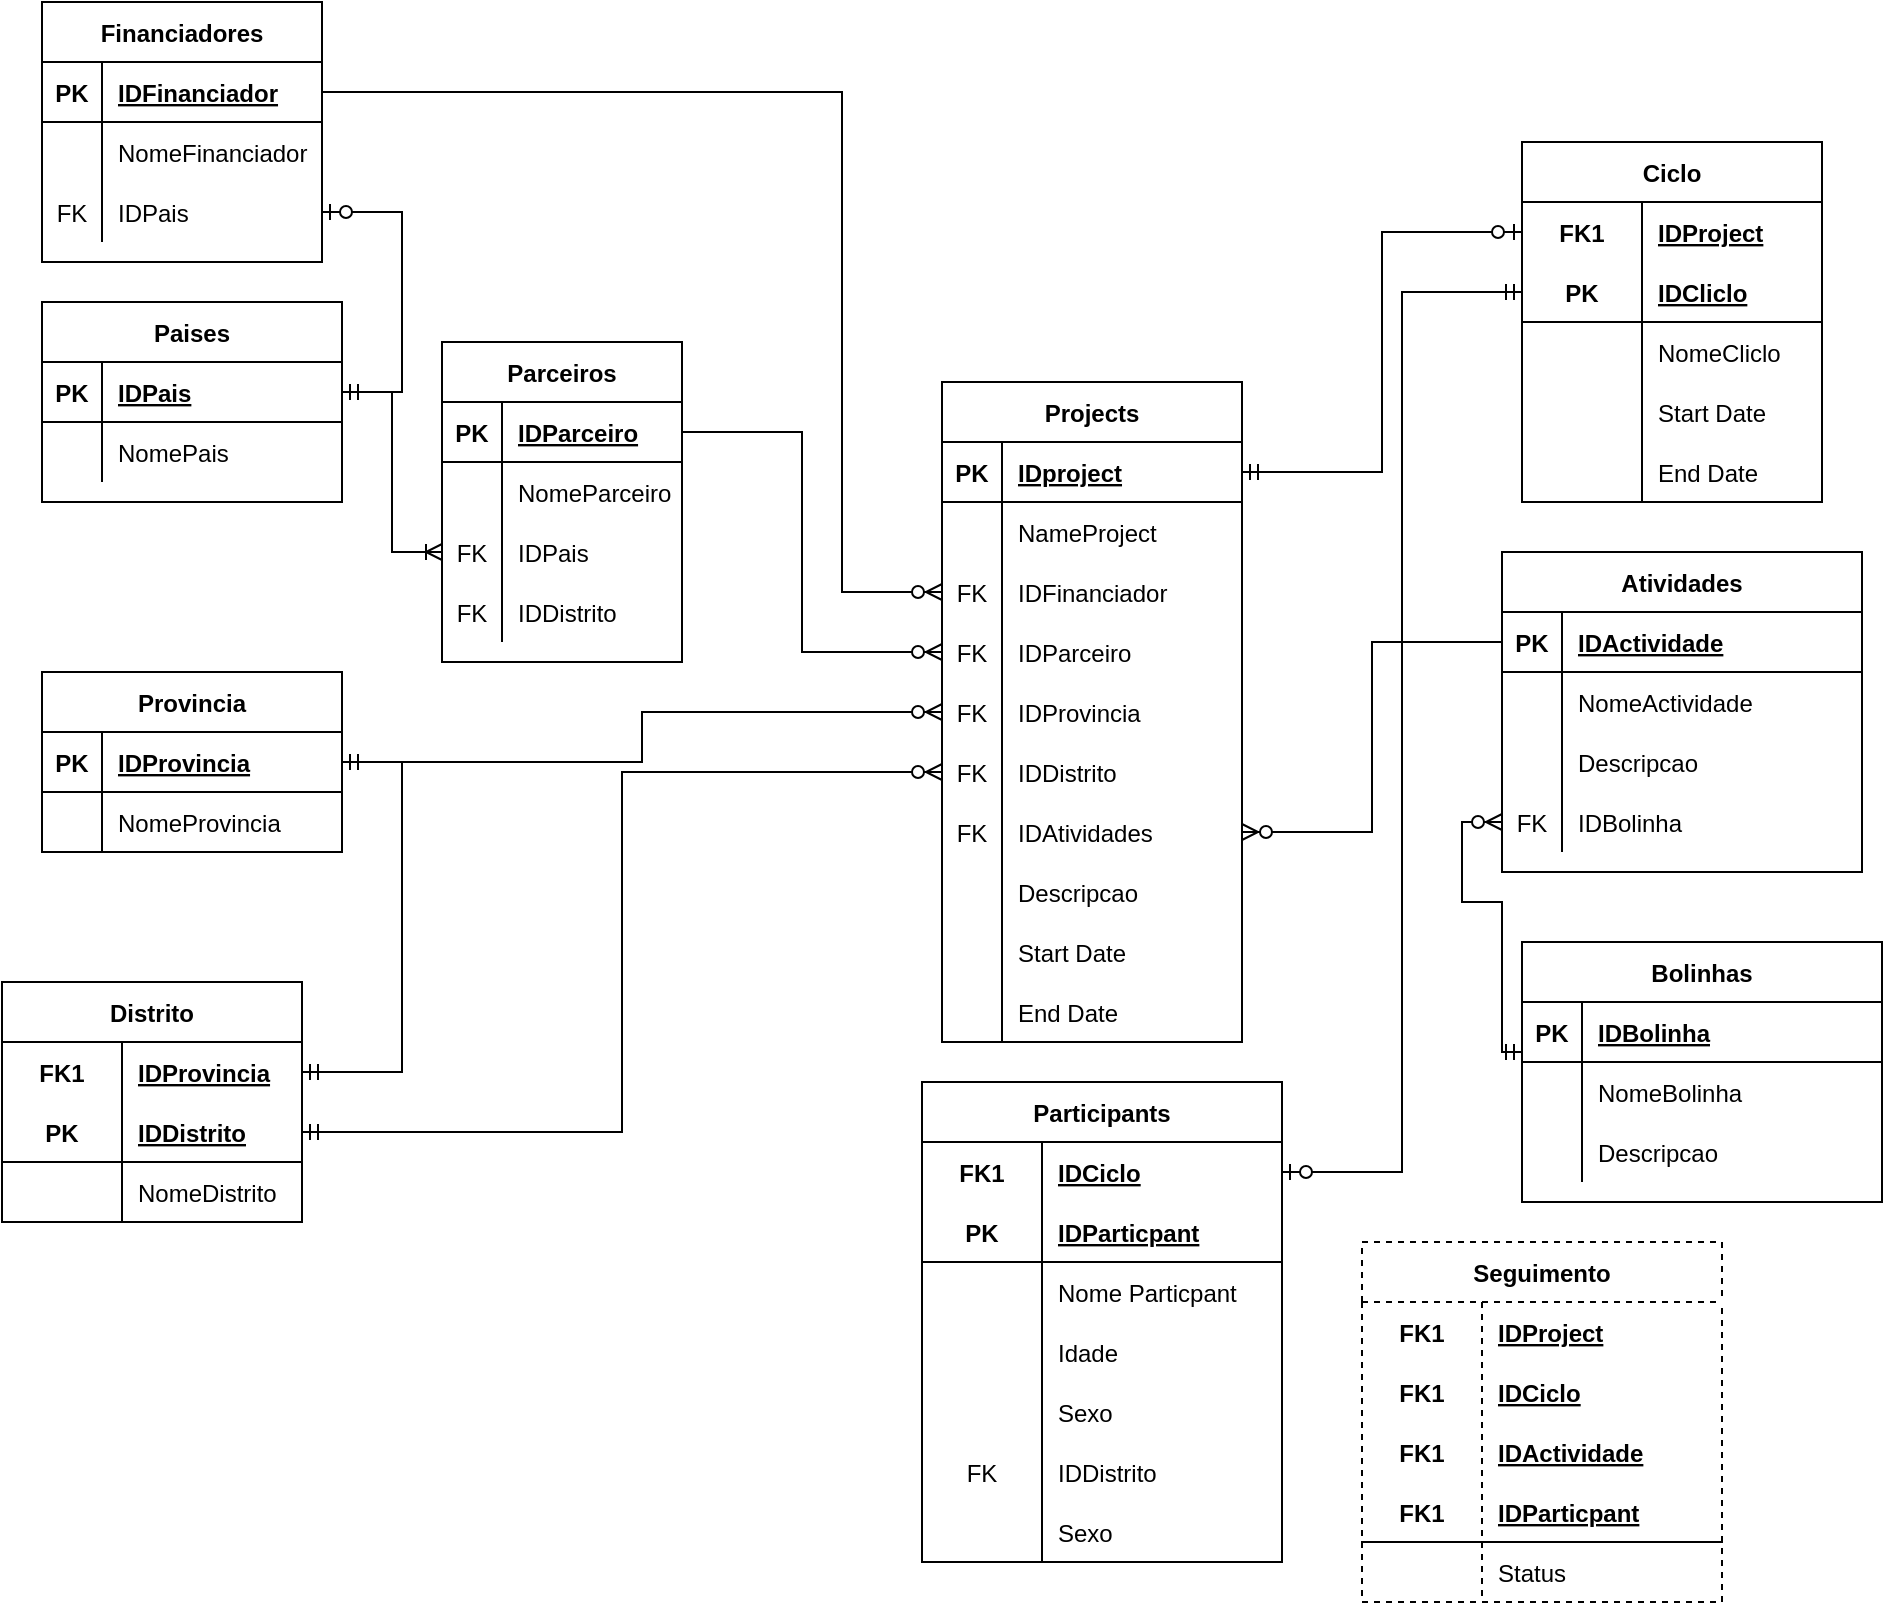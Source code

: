 <mxfile version="16.5.3" type="github">
  <diagram id="R2lEEEUBdFMjLlhIrx00" name="Page-1">
    <mxGraphModel dx="1888" dy="1679" grid="1" gridSize="10" guides="1" tooltips="1" connect="1" arrows="1" fold="1" page="1" pageScale="1" pageWidth="850" pageHeight="1100" math="0" shadow="0" extFonts="Permanent Marker^https://fonts.googleapis.com/css?family=Permanent+Marker">
      <root>
        <mxCell id="0" />
        <mxCell id="1" parent="0" />
        <mxCell id="JFTqZP2jAKAgdgyaWhDg-10" value="Projects" style="shape=table;startSize=30;container=1;collapsible=1;childLayout=tableLayout;fixedRows=1;rowLines=0;fontStyle=1;align=center;resizeLast=1;" vertex="1" parent="1">
          <mxGeometry x="370" y="-20" width="150" height="330" as="geometry" />
        </mxCell>
        <mxCell id="JFTqZP2jAKAgdgyaWhDg-11" value="" style="shape=tableRow;horizontal=0;startSize=0;swimlaneHead=0;swimlaneBody=0;fillColor=none;collapsible=0;dropTarget=0;points=[[0,0.5],[1,0.5]];portConstraint=eastwest;top=0;left=0;right=0;bottom=1;" vertex="1" parent="JFTqZP2jAKAgdgyaWhDg-10">
          <mxGeometry y="30" width="150" height="30" as="geometry" />
        </mxCell>
        <mxCell id="JFTqZP2jAKAgdgyaWhDg-12" value="PK" style="shape=partialRectangle;connectable=0;fillColor=none;top=0;left=0;bottom=0;right=0;fontStyle=1;overflow=hidden;" vertex="1" parent="JFTqZP2jAKAgdgyaWhDg-11">
          <mxGeometry width="30" height="30" as="geometry">
            <mxRectangle width="30" height="30" as="alternateBounds" />
          </mxGeometry>
        </mxCell>
        <mxCell id="JFTqZP2jAKAgdgyaWhDg-13" value="IDproject" style="shape=partialRectangle;connectable=0;fillColor=none;top=0;left=0;bottom=0;right=0;align=left;spacingLeft=6;fontStyle=5;overflow=hidden;" vertex="1" parent="JFTqZP2jAKAgdgyaWhDg-11">
          <mxGeometry x="30" width="120" height="30" as="geometry">
            <mxRectangle width="120" height="30" as="alternateBounds" />
          </mxGeometry>
        </mxCell>
        <mxCell id="JFTqZP2jAKAgdgyaWhDg-14" value="" style="shape=tableRow;horizontal=0;startSize=0;swimlaneHead=0;swimlaneBody=0;fillColor=none;collapsible=0;dropTarget=0;points=[[0,0.5],[1,0.5]];portConstraint=eastwest;top=0;left=0;right=0;bottom=0;" vertex="1" parent="JFTqZP2jAKAgdgyaWhDg-10">
          <mxGeometry y="60" width="150" height="30" as="geometry" />
        </mxCell>
        <mxCell id="JFTqZP2jAKAgdgyaWhDg-15" value="" style="shape=partialRectangle;connectable=0;fillColor=none;top=0;left=0;bottom=0;right=0;editable=1;overflow=hidden;" vertex="1" parent="JFTqZP2jAKAgdgyaWhDg-14">
          <mxGeometry width="30" height="30" as="geometry">
            <mxRectangle width="30" height="30" as="alternateBounds" />
          </mxGeometry>
        </mxCell>
        <mxCell id="JFTqZP2jAKAgdgyaWhDg-16" value="NameProject" style="shape=partialRectangle;connectable=0;fillColor=none;top=0;left=0;bottom=0;right=0;align=left;spacingLeft=6;overflow=hidden;" vertex="1" parent="JFTqZP2jAKAgdgyaWhDg-14">
          <mxGeometry x="30" width="120" height="30" as="geometry">
            <mxRectangle width="120" height="30" as="alternateBounds" />
          </mxGeometry>
        </mxCell>
        <mxCell id="JFTqZP2jAKAgdgyaWhDg-140" value="" style="shape=tableRow;horizontal=0;startSize=0;swimlaneHead=0;swimlaneBody=0;fillColor=none;collapsible=0;dropTarget=0;points=[[0,0.5],[1,0.5]];portConstraint=eastwest;top=0;left=0;right=0;bottom=0;" vertex="1" parent="JFTqZP2jAKAgdgyaWhDg-10">
          <mxGeometry y="90" width="150" height="30" as="geometry" />
        </mxCell>
        <mxCell id="JFTqZP2jAKAgdgyaWhDg-141" value="FK" style="shape=partialRectangle;connectable=0;fillColor=none;top=0;left=0;bottom=0;right=0;editable=1;overflow=hidden;" vertex="1" parent="JFTqZP2jAKAgdgyaWhDg-140">
          <mxGeometry width="30" height="30" as="geometry">
            <mxRectangle width="30" height="30" as="alternateBounds" />
          </mxGeometry>
        </mxCell>
        <mxCell id="JFTqZP2jAKAgdgyaWhDg-142" value="IDFinanciador" style="shape=partialRectangle;connectable=0;fillColor=none;top=0;left=0;bottom=0;right=0;align=left;spacingLeft=6;overflow=hidden;" vertex="1" parent="JFTqZP2jAKAgdgyaWhDg-140">
          <mxGeometry x="30" width="120" height="30" as="geometry">
            <mxRectangle width="120" height="30" as="alternateBounds" />
          </mxGeometry>
        </mxCell>
        <mxCell id="JFTqZP2jAKAgdgyaWhDg-136" value="" style="shape=tableRow;horizontal=0;startSize=0;swimlaneHead=0;swimlaneBody=0;fillColor=none;collapsible=0;dropTarget=0;points=[[0,0.5],[1,0.5]];portConstraint=eastwest;top=0;left=0;right=0;bottom=0;" vertex="1" parent="JFTqZP2jAKAgdgyaWhDg-10">
          <mxGeometry y="120" width="150" height="30" as="geometry" />
        </mxCell>
        <mxCell id="JFTqZP2jAKAgdgyaWhDg-137" value="FK" style="shape=partialRectangle;connectable=0;fillColor=none;top=0;left=0;bottom=0;right=0;editable=1;overflow=hidden;" vertex="1" parent="JFTqZP2jAKAgdgyaWhDg-136">
          <mxGeometry width="30" height="30" as="geometry">
            <mxRectangle width="30" height="30" as="alternateBounds" />
          </mxGeometry>
        </mxCell>
        <mxCell id="JFTqZP2jAKAgdgyaWhDg-138" value="IDParceiro" style="shape=partialRectangle;connectable=0;fillColor=none;top=0;left=0;bottom=0;right=0;align=left;spacingLeft=6;overflow=hidden;" vertex="1" parent="JFTqZP2jAKAgdgyaWhDg-136">
          <mxGeometry x="30" width="120" height="30" as="geometry">
            <mxRectangle width="120" height="30" as="alternateBounds" />
          </mxGeometry>
        </mxCell>
        <mxCell id="JFTqZP2jAKAgdgyaWhDg-17" value="" style="shape=tableRow;horizontal=0;startSize=0;swimlaneHead=0;swimlaneBody=0;fillColor=none;collapsible=0;dropTarget=0;points=[[0,0.5],[1,0.5]];portConstraint=eastwest;top=0;left=0;right=0;bottom=0;" vertex="1" parent="JFTqZP2jAKAgdgyaWhDg-10">
          <mxGeometry y="150" width="150" height="30" as="geometry" />
        </mxCell>
        <mxCell id="JFTqZP2jAKAgdgyaWhDg-18" value="FK" style="shape=partialRectangle;connectable=0;fillColor=none;top=0;left=0;bottom=0;right=0;editable=1;overflow=hidden;" vertex="1" parent="JFTqZP2jAKAgdgyaWhDg-17">
          <mxGeometry width="30" height="30" as="geometry">
            <mxRectangle width="30" height="30" as="alternateBounds" />
          </mxGeometry>
        </mxCell>
        <mxCell id="JFTqZP2jAKAgdgyaWhDg-19" value="IDProvincia" style="shape=partialRectangle;connectable=0;fillColor=none;top=0;left=0;bottom=0;right=0;align=left;spacingLeft=6;overflow=hidden;" vertex="1" parent="JFTqZP2jAKAgdgyaWhDg-17">
          <mxGeometry x="30" width="120" height="30" as="geometry">
            <mxRectangle width="120" height="30" as="alternateBounds" />
          </mxGeometry>
        </mxCell>
        <mxCell id="JFTqZP2jAKAgdgyaWhDg-20" value="" style="shape=tableRow;horizontal=0;startSize=0;swimlaneHead=0;swimlaneBody=0;fillColor=none;collapsible=0;dropTarget=0;points=[[0,0.5],[1,0.5]];portConstraint=eastwest;top=0;left=0;right=0;bottom=0;" vertex="1" parent="JFTqZP2jAKAgdgyaWhDg-10">
          <mxGeometry y="180" width="150" height="30" as="geometry" />
        </mxCell>
        <mxCell id="JFTqZP2jAKAgdgyaWhDg-21" value="FK" style="shape=partialRectangle;connectable=0;fillColor=none;top=0;left=0;bottom=0;right=0;editable=1;overflow=hidden;" vertex="1" parent="JFTqZP2jAKAgdgyaWhDg-20">
          <mxGeometry width="30" height="30" as="geometry">
            <mxRectangle width="30" height="30" as="alternateBounds" />
          </mxGeometry>
        </mxCell>
        <mxCell id="JFTqZP2jAKAgdgyaWhDg-22" value="IDDistrito" style="shape=partialRectangle;connectable=0;fillColor=none;top=0;left=0;bottom=0;right=0;align=left;spacingLeft=6;overflow=hidden;" vertex="1" parent="JFTqZP2jAKAgdgyaWhDg-20">
          <mxGeometry x="30" width="120" height="30" as="geometry">
            <mxRectangle width="120" height="30" as="alternateBounds" />
          </mxGeometry>
        </mxCell>
        <mxCell id="JFTqZP2jAKAgdgyaWhDg-133" value="" style="shape=tableRow;horizontal=0;startSize=0;swimlaneHead=0;swimlaneBody=0;fillColor=none;collapsible=0;dropTarget=0;points=[[0,0.5],[1,0.5]];portConstraint=eastwest;top=0;left=0;right=0;bottom=0;" vertex="1" parent="JFTqZP2jAKAgdgyaWhDg-10">
          <mxGeometry y="210" width="150" height="30" as="geometry" />
        </mxCell>
        <mxCell id="JFTqZP2jAKAgdgyaWhDg-134" value="FK" style="shape=partialRectangle;connectable=0;fillColor=none;top=0;left=0;bottom=0;right=0;editable=1;overflow=hidden;" vertex="1" parent="JFTqZP2jAKAgdgyaWhDg-133">
          <mxGeometry width="30" height="30" as="geometry">
            <mxRectangle width="30" height="30" as="alternateBounds" />
          </mxGeometry>
        </mxCell>
        <mxCell id="JFTqZP2jAKAgdgyaWhDg-135" value="IDAtividades" style="shape=partialRectangle;connectable=0;fillColor=none;top=0;left=0;bottom=0;right=0;align=left;spacingLeft=6;overflow=hidden;" vertex="1" parent="JFTqZP2jAKAgdgyaWhDg-133">
          <mxGeometry x="30" width="120" height="30" as="geometry">
            <mxRectangle width="120" height="30" as="alternateBounds" />
          </mxGeometry>
        </mxCell>
        <mxCell id="JFTqZP2jAKAgdgyaWhDg-221" value="" style="shape=tableRow;horizontal=0;startSize=0;swimlaneHead=0;swimlaneBody=0;fillColor=none;collapsible=0;dropTarget=0;points=[[0,0.5],[1,0.5]];portConstraint=eastwest;top=0;left=0;right=0;bottom=0;" vertex="1" parent="JFTqZP2jAKAgdgyaWhDg-10">
          <mxGeometry y="240" width="150" height="30" as="geometry" />
        </mxCell>
        <mxCell id="JFTqZP2jAKAgdgyaWhDg-222" value="" style="shape=partialRectangle;connectable=0;fillColor=none;top=0;left=0;bottom=0;right=0;editable=1;overflow=hidden;" vertex="1" parent="JFTqZP2jAKAgdgyaWhDg-221">
          <mxGeometry width="30" height="30" as="geometry">
            <mxRectangle width="30" height="30" as="alternateBounds" />
          </mxGeometry>
        </mxCell>
        <mxCell id="JFTqZP2jAKAgdgyaWhDg-223" value="Descripcao" style="shape=partialRectangle;connectable=0;fillColor=none;top=0;left=0;bottom=0;right=0;align=left;spacingLeft=6;overflow=hidden;" vertex="1" parent="JFTqZP2jAKAgdgyaWhDg-221">
          <mxGeometry x="30" width="120" height="30" as="geometry">
            <mxRectangle width="120" height="30" as="alternateBounds" />
          </mxGeometry>
        </mxCell>
        <mxCell id="JFTqZP2jAKAgdgyaWhDg-225" value="" style="shape=tableRow;horizontal=0;startSize=0;swimlaneHead=0;swimlaneBody=0;fillColor=none;collapsible=0;dropTarget=0;points=[[0,0.5],[1,0.5]];portConstraint=eastwest;top=0;left=0;right=0;bottom=0;" vertex="1" parent="JFTqZP2jAKAgdgyaWhDg-10">
          <mxGeometry y="270" width="150" height="30" as="geometry" />
        </mxCell>
        <mxCell id="JFTqZP2jAKAgdgyaWhDg-226" value="" style="shape=partialRectangle;connectable=0;fillColor=none;top=0;left=0;bottom=0;right=0;editable=1;overflow=hidden;" vertex="1" parent="JFTqZP2jAKAgdgyaWhDg-225">
          <mxGeometry width="30" height="30" as="geometry">
            <mxRectangle width="30" height="30" as="alternateBounds" />
          </mxGeometry>
        </mxCell>
        <mxCell id="JFTqZP2jAKAgdgyaWhDg-227" value="Start Date" style="shape=partialRectangle;connectable=0;fillColor=none;top=0;left=0;bottom=0;right=0;align=left;spacingLeft=6;overflow=hidden;" vertex="1" parent="JFTqZP2jAKAgdgyaWhDg-225">
          <mxGeometry x="30" width="120" height="30" as="geometry">
            <mxRectangle width="120" height="30" as="alternateBounds" />
          </mxGeometry>
        </mxCell>
        <mxCell id="JFTqZP2jAKAgdgyaWhDg-229" value="" style="shape=tableRow;horizontal=0;startSize=0;swimlaneHead=0;swimlaneBody=0;fillColor=none;collapsible=0;dropTarget=0;points=[[0,0.5],[1,0.5]];portConstraint=eastwest;top=0;left=0;right=0;bottom=0;" vertex="1" parent="JFTqZP2jAKAgdgyaWhDg-10">
          <mxGeometry y="300" width="150" height="30" as="geometry" />
        </mxCell>
        <mxCell id="JFTqZP2jAKAgdgyaWhDg-230" value="" style="shape=partialRectangle;connectable=0;fillColor=none;top=0;left=0;bottom=0;right=0;editable=1;overflow=hidden;" vertex="1" parent="JFTqZP2jAKAgdgyaWhDg-229">
          <mxGeometry width="30" height="30" as="geometry">
            <mxRectangle width="30" height="30" as="alternateBounds" />
          </mxGeometry>
        </mxCell>
        <mxCell id="JFTqZP2jAKAgdgyaWhDg-231" value="End Date" style="shape=partialRectangle;connectable=0;fillColor=none;top=0;left=0;bottom=0;right=0;align=left;spacingLeft=6;overflow=hidden;" vertex="1" parent="JFTqZP2jAKAgdgyaWhDg-229">
          <mxGeometry x="30" width="120" height="30" as="geometry">
            <mxRectangle width="120" height="30" as="alternateBounds" />
          </mxGeometry>
        </mxCell>
        <mxCell id="JFTqZP2jAKAgdgyaWhDg-39" value="Parceiros" style="shape=table;startSize=30;container=1;collapsible=1;childLayout=tableLayout;fixedRows=1;rowLines=0;fontStyle=1;align=center;resizeLast=1;" vertex="1" parent="1">
          <mxGeometry x="120" y="-40" width="120" height="160" as="geometry" />
        </mxCell>
        <mxCell id="JFTqZP2jAKAgdgyaWhDg-40" value="" style="shape=tableRow;horizontal=0;startSize=0;swimlaneHead=0;swimlaneBody=0;fillColor=none;collapsible=0;dropTarget=0;points=[[0,0.5],[1,0.5]];portConstraint=eastwest;top=0;left=0;right=0;bottom=1;" vertex="1" parent="JFTqZP2jAKAgdgyaWhDg-39">
          <mxGeometry y="30" width="120" height="30" as="geometry" />
        </mxCell>
        <mxCell id="JFTqZP2jAKAgdgyaWhDg-41" value="PK" style="shape=partialRectangle;connectable=0;fillColor=none;top=0;left=0;bottom=0;right=0;fontStyle=1;overflow=hidden;" vertex="1" parent="JFTqZP2jAKAgdgyaWhDg-40">
          <mxGeometry width="30" height="30" as="geometry">
            <mxRectangle width="30" height="30" as="alternateBounds" />
          </mxGeometry>
        </mxCell>
        <mxCell id="JFTqZP2jAKAgdgyaWhDg-42" value="IDParceiro" style="shape=partialRectangle;connectable=0;fillColor=none;top=0;left=0;bottom=0;right=0;align=left;spacingLeft=6;fontStyle=5;overflow=hidden;" vertex="1" parent="JFTqZP2jAKAgdgyaWhDg-40">
          <mxGeometry x="30" width="90" height="30" as="geometry">
            <mxRectangle width="90" height="30" as="alternateBounds" />
          </mxGeometry>
        </mxCell>
        <mxCell id="JFTqZP2jAKAgdgyaWhDg-43" value="" style="shape=tableRow;horizontal=0;startSize=0;swimlaneHead=0;swimlaneBody=0;fillColor=none;collapsible=0;dropTarget=0;points=[[0,0.5],[1,0.5]];portConstraint=eastwest;top=0;left=0;right=0;bottom=0;" vertex="1" parent="JFTqZP2jAKAgdgyaWhDg-39">
          <mxGeometry y="60" width="120" height="30" as="geometry" />
        </mxCell>
        <mxCell id="JFTqZP2jAKAgdgyaWhDg-44" value="" style="shape=partialRectangle;connectable=0;fillColor=none;top=0;left=0;bottom=0;right=0;editable=1;overflow=hidden;" vertex="1" parent="JFTqZP2jAKAgdgyaWhDg-43">
          <mxGeometry width="30" height="30" as="geometry">
            <mxRectangle width="30" height="30" as="alternateBounds" />
          </mxGeometry>
        </mxCell>
        <mxCell id="JFTqZP2jAKAgdgyaWhDg-45" value="NomeParceiro" style="shape=partialRectangle;connectable=0;fillColor=none;top=0;left=0;bottom=0;right=0;align=left;spacingLeft=6;overflow=hidden;" vertex="1" parent="JFTqZP2jAKAgdgyaWhDg-43">
          <mxGeometry x="30" width="90" height="30" as="geometry">
            <mxRectangle width="90" height="30" as="alternateBounds" />
          </mxGeometry>
        </mxCell>
        <mxCell id="JFTqZP2jAKAgdgyaWhDg-46" value="" style="shape=tableRow;horizontal=0;startSize=0;swimlaneHead=0;swimlaneBody=0;fillColor=none;collapsible=0;dropTarget=0;points=[[0,0.5],[1,0.5]];portConstraint=eastwest;top=0;left=0;right=0;bottom=0;" vertex="1" parent="JFTqZP2jAKAgdgyaWhDg-39">
          <mxGeometry y="90" width="120" height="30" as="geometry" />
        </mxCell>
        <mxCell id="JFTqZP2jAKAgdgyaWhDg-47" value="FK" style="shape=partialRectangle;connectable=0;fillColor=none;top=0;left=0;bottom=0;right=0;editable=1;overflow=hidden;" vertex="1" parent="JFTqZP2jAKAgdgyaWhDg-46">
          <mxGeometry width="30" height="30" as="geometry">
            <mxRectangle width="30" height="30" as="alternateBounds" />
          </mxGeometry>
        </mxCell>
        <mxCell id="JFTqZP2jAKAgdgyaWhDg-48" value="IDPais" style="shape=partialRectangle;connectable=0;fillColor=none;top=0;left=0;bottom=0;right=0;align=left;spacingLeft=6;overflow=hidden;" vertex="1" parent="JFTqZP2jAKAgdgyaWhDg-46">
          <mxGeometry x="30" width="90" height="30" as="geometry">
            <mxRectangle width="90" height="30" as="alternateBounds" />
          </mxGeometry>
        </mxCell>
        <mxCell id="JFTqZP2jAKAgdgyaWhDg-214" value="" style="shape=tableRow;horizontal=0;startSize=0;swimlaneHead=0;swimlaneBody=0;fillColor=none;collapsible=0;dropTarget=0;points=[[0,0.5],[1,0.5]];portConstraint=eastwest;top=0;left=0;right=0;bottom=0;" vertex="1" parent="JFTqZP2jAKAgdgyaWhDg-39">
          <mxGeometry y="120" width="120" height="30" as="geometry" />
        </mxCell>
        <mxCell id="JFTqZP2jAKAgdgyaWhDg-215" value="FK" style="shape=partialRectangle;connectable=0;fillColor=none;top=0;left=0;bottom=0;right=0;editable=1;overflow=hidden;" vertex="1" parent="JFTqZP2jAKAgdgyaWhDg-214">
          <mxGeometry width="30" height="30" as="geometry">
            <mxRectangle width="30" height="30" as="alternateBounds" />
          </mxGeometry>
        </mxCell>
        <mxCell id="JFTqZP2jAKAgdgyaWhDg-216" value="IDDistrito" style="shape=partialRectangle;connectable=0;fillColor=none;top=0;left=0;bottom=0;right=0;align=left;spacingLeft=6;overflow=hidden;" vertex="1" parent="JFTqZP2jAKAgdgyaWhDg-214">
          <mxGeometry x="30" width="90" height="30" as="geometry">
            <mxRectangle width="90" height="30" as="alternateBounds" />
          </mxGeometry>
        </mxCell>
        <mxCell id="JFTqZP2jAKAgdgyaWhDg-52" value="Financiadores" style="shape=table;startSize=30;container=1;collapsible=1;childLayout=tableLayout;fixedRows=1;rowLines=0;fontStyle=1;align=center;resizeLast=1;" vertex="1" parent="1">
          <mxGeometry x="-80" y="-210" width="140" height="130" as="geometry" />
        </mxCell>
        <mxCell id="JFTqZP2jAKAgdgyaWhDg-53" value="" style="shape=tableRow;horizontal=0;startSize=0;swimlaneHead=0;swimlaneBody=0;fillColor=none;collapsible=0;dropTarget=0;points=[[0,0.5],[1,0.5]];portConstraint=eastwest;top=0;left=0;right=0;bottom=1;" vertex="1" parent="JFTqZP2jAKAgdgyaWhDg-52">
          <mxGeometry y="30" width="140" height="30" as="geometry" />
        </mxCell>
        <mxCell id="JFTqZP2jAKAgdgyaWhDg-54" value="PK" style="shape=partialRectangle;connectable=0;fillColor=none;top=0;left=0;bottom=0;right=0;fontStyle=1;overflow=hidden;" vertex="1" parent="JFTqZP2jAKAgdgyaWhDg-53">
          <mxGeometry width="30" height="30" as="geometry">
            <mxRectangle width="30" height="30" as="alternateBounds" />
          </mxGeometry>
        </mxCell>
        <mxCell id="JFTqZP2jAKAgdgyaWhDg-55" value="IDFinanciador" style="shape=partialRectangle;connectable=0;fillColor=none;top=0;left=0;bottom=0;right=0;align=left;spacingLeft=6;fontStyle=5;overflow=hidden;" vertex="1" parent="JFTqZP2jAKAgdgyaWhDg-53">
          <mxGeometry x="30" width="110" height="30" as="geometry">
            <mxRectangle width="110" height="30" as="alternateBounds" />
          </mxGeometry>
        </mxCell>
        <mxCell id="JFTqZP2jAKAgdgyaWhDg-56" value="" style="shape=tableRow;horizontal=0;startSize=0;swimlaneHead=0;swimlaneBody=0;fillColor=none;collapsible=0;dropTarget=0;points=[[0,0.5],[1,0.5]];portConstraint=eastwest;top=0;left=0;right=0;bottom=0;" vertex="1" parent="JFTqZP2jAKAgdgyaWhDg-52">
          <mxGeometry y="60" width="140" height="30" as="geometry" />
        </mxCell>
        <mxCell id="JFTqZP2jAKAgdgyaWhDg-57" value="" style="shape=partialRectangle;connectable=0;fillColor=none;top=0;left=0;bottom=0;right=0;editable=1;overflow=hidden;" vertex="1" parent="JFTqZP2jAKAgdgyaWhDg-56">
          <mxGeometry width="30" height="30" as="geometry">
            <mxRectangle width="30" height="30" as="alternateBounds" />
          </mxGeometry>
        </mxCell>
        <mxCell id="JFTqZP2jAKAgdgyaWhDg-58" value="NomeFinanciador" style="shape=partialRectangle;connectable=0;fillColor=none;top=0;left=0;bottom=0;right=0;align=left;spacingLeft=6;overflow=hidden;" vertex="1" parent="JFTqZP2jAKAgdgyaWhDg-56">
          <mxGeometry x="30" width="110" height="30" as="geometry">
            <mxRectangle width="110" height="30" as="alternateBounds" />
          </mxGeometry>
        </mxCell>
        <mxCell id="JFTqZP2jAKAgdgyaWhDg-59" value="" style="shape=tableRow;horizontal=0;startSize=0;swimlaneHead=0;swimlaneBody=0;fillColor=none;collapsible=0;dropTarget=0;points=[[0,0.5],[1,0.5]];portConstraint=eastwest;top=0;left=0;right=0;bottom=0;" vertex="1" parent="JFTqZP2jAKAgdgyaWhDg-52">
          <mxGeometry y="90" width="140" height="30" as="geometry" />
        </mxCell>
        <mxCell id="JFTqZP2jAKAgdgyaWhDg-60" value="FK" style="shape=partialRectangle;connectable=0;fillColor=none;top=0;left=0;bottom=0;right=0;editable=1;overflow=hidden;" vertex="1" parent="JFTqZP2jAKAgdgyaWhDg-59">
          <mxGeometry width="30" height="30" as="geometry">
            <mxRectangle width="30" height="30" as="alternateBounds" />
          </mxGeometry>
        </mxCell>
        <mxCell id="JFTqZP2jAKAgdgyaWhDg-61" value="IDPais" style="shape=partialRectangle;connectable=0;fillColor=none;top=0;left=0;bottom=0;right=0;align=left;spacingLeft=6;overflow=hidden;" vertex="1" parent="JFTqZP2jAKAgdgyaWhDg-59">
          <mxGeometry x="30" width="110" height="30" as="geometry">
            <mxRectangle width="110" height="30" as="alternateBounds" />
          </mxGeometry>
        </mxCell>
        <UserObject label="Provincia" linkTarget="_blank" id="JFTqZP2jAKAgdgyaWhDg-65">
          <mxCell style="shape=table;startSize=30;container=1;collapsible=1;childLayout=tableLayout;fixedRows=1;rowLines=0;fontStyle=1;align=center;resizeLast=1;" vertex="1" parent="1">
            <mxGeometry x="-80" y="125" width="150" height="90" as="geometry" />
          </mxCell>
        </UserObject>
        <mxCell id="JFTqZP2jAKAgdgyaWhDg-66" value="" style="shape=tableRow;horizontal=0;startSize=0;swimlaneHead=0;swimlaneBody=0;fillColor=none;collapsible=0;dropTarget=0;points=[[0,0.5],[1,0.5]];portConstraint=eastwest;top=0;left=0;right=0;bottom=1;" vertex="1" parent="JFTqZP2jAKAgdgyaWhDg-65">
          <mxGeometry y="30" width="150" height="30" as="geometry" />
        </mxCell>
        <mxCell id="JFTqZP2jAKAgdgyaWhDg-67" value="PK" style="shape=partialRectangle;connectable=0;fillColor=none;top=0;left=0;bottom=0;right=0;fontStyle=1;overflow=hidden;" vertex="1" parent="JFTqZP2jAKAgdgyaWhDg-66">
          <mxGeometry width="30" height="30" as="geometry">
            <mxRectangle width="30" height="30" as="alternateBounds" />
          </mxGeometry>
        </mxCell>
        <mxCell id="JFTqZP2jAKAgdgyaWhDg-68" value="IDProvincia" style="shape=partialRectangle;connectable=0;fillColor=none;top=0;left=0;bottom=0;right=0;align=left;spacingLeft=6;fontStyle=5;overflow=hidden;" vertex="1" parent="JFTqZP2jAKAgdgyaWhDg-66">
          <mxGeometry x="30" width="120" height="30" as="geometry">
            <mxRectangle width="120" height="30" as="alternateBounds" />
          </mxGeometry>
        </mxCell>
        <mxCell id="JFTqZP2jAKAgdgyaWhDg-69" value="" style="shape=tableRow;horizontal=0;startSize=0;swimlaneHead=0;swimlaneBody=0;fillColor=none;collapsible=0;dropTarget=0;points=[[0,0.5],[1,0.5]];portConstraint=eastwest;top=0;left=0;right=0;bottom=0;" vertex="1" parent="JFTqZP2jAKAgdgyaWhDg-65">
          <mxGeometry y="60" width="150" height="30" as="geometry" />
        </mxCell>
        <mxCell id="JFTqZP2jAKAgdgyaWhDg-70" value="" style="shape=partialRectangle;connectable=0;fillColor=none;top=0;left=0;bottom=0;right=0;editable=1;overflow=hidden;" vertex="1" parent="JFTqZP2jAKAgdgyaWhDg-69">
          <mxGeometry width="30" height="30" as="geometry">
            <mxRectangle width="30" height="30" as="alternateBounds" />
          </mxGeometry>
        </mxCell>
        <mxCell id="JFTqZP2jAKAgdgyaWhDg-71" value="NomeProvincia" style="shape=partialRectangle;connectable=0;fillColor=none;top=0;left=0;bottom=0;right=0;align=left;spacingLeft=6;overflow=hidden;" vertex="1" parent="JFTqZP2jAKAgdgyaWhDg-69">
          <mxGeometry x="30" width="120" height="30" as="geometry">
            <mxRectangle width="120" height="30" as="alternateBounds" />
          </mxGeometry>
        </mxCell>
        <mxCell id="JFTqZP2jAKAgdgyaWhDg-91" value="Atividades" style="shape=table;startSize=30;container=1;collapsible=1;childLayout=tableLayout;fixedRows=1;rowLines=0;fontStyle=1;align=center;resizeLast=1;" vertex="1" parent="1">
          <mxGeometry x="650" y="65" width="180" height="160" as="geometry" />
        </mxCell>
        <mxCell id="JFTqZP2jAKAgdgyaWhDg-92" value="" style="shape=tableRow;horizontal=0;startSize=0;swimlaneHead=0;swimlaneBody=0;fillColor=none;collapsible=0;dropTarget=0;points=[[0,0.5],[1,0.5]];portConstraint=eastwest;top=0;left=0;right=0;bottom=1;" vertex="1" parent="JFTqZP2jAKAgdgyaWhDg-91">
          <mxGeometry y="30" width="180" height="30" as="geometry" />
        </mxCell>
        <mxCell id="JFTqZP2jAKAgdgyaWhDg-93" value="PK" style="shape=partialRectangle;connectable=0;fillColor=none;top=0;left=0;bottom=0;right=0;fontStyle=1;overflow=hidden;" vertex="1" parent="JFTqZP2jAKAgdgyaWhDg-92">
          <mxGeometry width="30" height="30" as="geometry">
            <mxRectangle width="30" height="30" as="alternateBounds" />
          </mxGeometry>
        </mxCell>
        <mxCell id="JFTqZP2jAKAgdgyaWhDg-94" value="IDActividade" style="shape=partialRectangle;connectable=0;fillColor=none;top=0;left=0;bottom=0;right=0;align=left;spacingLeft=6;fontStyle=5;overflow=hidden;" vertex="1" parent="JFTqZP2jAKAgdgyaWhDg-92">
          <mxGeometry x="30" width="150" height="30" as="geometry">
            <mxRectangle width="150" height="30" as="alternateBounds" />
          </mxGeometry>
        </mxCell>
        <mxCell id="JFTqZP2jAKAgdgyaWhDg-95" value="" style="shape=tableRow;horizontal=0;startSize=0;swimlaneHead=0;swimlaneBody=0;fillColor=none;collapsible=0;dropTarget=0;points=[[0,0.5],[1,0.5]];portConstraint=eastwest;top=0;left=0;right=0;bottom=0;" vertex="1" parent="JFTqZP2jAKAgdgyaWhDg-91">
          <mxGeometry y="60" width="180" height="30" as="geometry" />
        </mxCell>
        <mxCell id="JFTqZP2jAKAgdgyaWhDg-96" value="" style="shape=partialRectangle;connectable=0;fillColor=none;top=0;left=0;bottom=0;right=0;editable=1;overflow=hidden;" vertex="1" parent="JFTqZP2jAKAgdgyaWhDg-95">
          <mxGeometry width="30" height="30" as="geometry">
            <mxRectangle width="30" height="30" as="alternateBounds" />
          </mxGeometry>
        </mxCell>
        <mxCell id="JFTqZP2jAKAgdgyaWhDg-97" value="NomeActividade" style="shape=partialRectangle;connectable=0;fillColor=none;top=0;left=0;bottom=0;right=0;align=left;spacingLeft=6;overflow=hidden;" vertex="1" parent="JFTqZP2jAKAgdgyaWhDg-95">
          <mxGeometry x="30" width="150" height="30" as="geometry">
            <mxRectangle width="150" height="30" as="alternateBounds" />
          </mxGeometry>
        </mxCell>
        <mxCell id="JFTqZP2jAKAgdgyaWhDg-98" value="" style="shape=tableRow;horizontal=0;startSize=0;swimlaneHead=0;swimlaneBody=0;fillColor=none;collapsible=0;dropTarget=0;points=[[0,0.5],[1,0.5]];portConstraint=eastwest;top=0;left=0;right=0;bottom=0;" vertex="1" parent="JFTqZP2jAKAgdgyaWhDg-91">
          <mxGeometry y="90" width="180" height="30" as="geometry" />
        </mxCell>
        <mxCell id="JFTqZP2jAKAgdgyaWhDg-99" value="" style="shape=partialRectangle;connectable=0;fillColor=none;top=0;left=0;bottom=0;right=0;editable=1;overflow=hidden;" vertex="1" parent="JFTqZP2jAKAgdgyaWhDg-98">
          <mxGeometry width="30" height="30" as="geometry">
            <mxRectangle width="30" height="30" as="alternateBounds" />
          </mxGeometry>
        </mxCell>
        <mxCell id="JFTqZP2jAKAgdgyaWhDg-100" value="Descripcao" style="shape=partialRectangle;connectable=0;fillColor=none;top=0;left=0;bottom=0;right=0;align=left;spacingLeft=6;overflow=hidden;" vertex="1" parent="JFTqZP2jAKAgdgyaWhDg-98">
          <mxGeometry x="30" width="150" height="30" as="geometry">
            <mxRectangle width="150" height="30" as="alternateBounds" />
          </mxGeometry>
        </mxCell>
        <mxCell id="JFTqZP2jAKAgdgyaWhDg-245" value="" style="shape=tableRow;horizontal=0;startSize=0;swimlaneHead=0;swimlaneBody=0;fillColor=none;collapsible=0;dropTarget=0;points=[[0,0.5],[1,0.5]];portConstraint=eastwest;top=0;left=0;right=0;bottom=0;" vertex="1" parent="JFTqZP2jAKAgdgyaWhDg-91">
          <mxGeometry y="120" width="180" height="30" as="geometry" />
        </mxCell>
        <mxCell id="JFTqZP2jAKAgdgyaWhDg-246" value="FK" style="shape=partialRectangle;connectable=0;fillColor=none;top=0;left=0;bottom=0;right=0;editable=1;overflow=hidden;" vertex="1" parent="JFTqZP2jAKAgdgyaWhDg-245">
          <mxGeometry width="30" height="30" as="geometry">
            <mxRectangle width="30" height="30" as="alternateBounds" />
          </mxGeometry>
        </mxCell>
        <mxCell id="JFTqZP2jAKAgdgyaWhDg-247" value="IDBolinha" style="shape=partialRectangle;connectable=0;fillColor=none;top=0;left=0;bottom=0;right=0;align=left;spacingLeft=6;overflow=hidden;" vertex="1" parent="JFTqZP2jAKAgdgyaWhDg-245">
          <mxGeometry x="30" width="150" height="30" as="geometry">
            <mxRectangle width="150" height="30" as="alternateBounds" />
          </mxGeometry>
        </mxCell>
        <mxCell id="JFTqZP2jAKAgdgyaWhDg-104" value="Distrito" style="shape=table;startSize=30;container=1;collapsible=1;childLayout=tableLayout;fixedRows=1;rowLines=0;fontStyle=1;align=center;resizeLast=1;" vertex="1" parent="1">
          <mxGeometry x="-100" y="280" width="150" height="120" as="geometry" />
        </mxCell>
        <mxCell id="JFTqZP2jAKAgdgyaWhDg-105" value="" style="shape=tableRow;horizontal=0;startSize=0;swimlaneHead=0;swimlaneBody=0;fillColor=none;collapsible=0;dropTarget=0;points=[[0,0.5],[1,0.5]];portConstraint=eastwest;top=0;left=0;right=0;bottom=0;" vertex="1" parent="JFTqZP2jAKAgdgyaWhDg-104">
          <mxGeometry y="30" width="150" height="30" as="geometry" />
        </mxCell>
        <mxCell id="JFTqZP2jAKAgdgyaWhDg-106" value="FK1" style="shape=partialRectangle;connectable=0;fillColor=none;top=0;left=0;bottom=0;right=0;fontStyle=1;overflow=hidden;" vertex="1" parent="JFTqZP2jAKAgdgyaWhDg-105">
          <mxGeometry width="60" height="30" as="geometry">
            <mxRectangle width="60" height="30" as="alternateBounds" />
          </mxGeometry>
        </mxCell>
        <mxCell id="JFTqZP2jAKAgdgyaWhDg-107" value="IDProvincia" style="shape=partialRectangle;connectable=0;fillColor=none;top=0;left=0;bottom=0;right=0;align=left;spacingLeft=6;fontStyle=5;overflow=hidden;" vertex="1" parent="JFTqZP2jAKAgdgyaWhDg-105">
          <mxGeometry x="60" width="90" height="30" as="geometry">
            <mxRectangle width="90" height="30" as="alternateBounds" />
          </mxGeometry>
        </mxCell>
        <mxCell id="JFTqZP2jAKAgdgyaWhDg-108" value="" style="shape=tableRow;horizontal=0;startSize=0;swimlaneHead=0;swimlaneBody=0;fillColor=none;collapsible=0;dropTarget=0;points=[[0,0.5],[1,0.5]];portConstraint=eastwest;top=0;left=0;right=0;bottom=1;" vertex="1" parent="JFTqZP2jAKAgdgyaWhDg-104">
          <mxGeometry y="60" width="150" height="30" as="geometry" />
        </mxCell>
        <mxCell id="JFTqZP2jAKAgdgyaWhDg-109" value="PK" style="shape=partialRectangle;connectable=0;fillColor=none;top=0;left=0;bottom=0;right=0;fontStyle=1;overflow=hidden;" vertex="1" parent="JFTqZP2jAKAgdgyaWhDg-108">
          <mxGeometry width="60" height="30" as="geometry">
            <mxRectangle width="60" height="30" as="alternateBounds" />
          </mxGeometry>
        </mxCell>
        <mxCell id="JFTqZP2jAKAgdgyaWhDg-110" value="IDDistrito" style="shape=partialRectangle;connectable=0;fillColor=none;top=0;left=0;bottom=0;right=0;align=left;spacingLeft=6;fontStyle=5;overflow=hidden;" vertex="1" parent="JFTqZP2jAKAgdgyaWhDg-108">
          <mxGeometry x="60" width="90" height="30" as="geometry">
            <mxRectangle width="90" height="30" as="alternateBounds" />
          </mxGeometry>
        </mxCell>
        <mxCell id="JFTqZP2jAKAgdgyaWhDg-111" value="" style="shape=tableRow;horizontal=0;startSize=0;swimlaneHead=0;swimlaneBody=0;fillColor=none;collapsible=0;dropTarget=0;points=[[0,0.5],[1,0.5]];portConstraint=eastwest;top=0;left=0;right=0;bottom=0;" vertex="1" parent="JFTqZP2jAKAgdgyaWhDg-104">
          <mxGeometry y="90" width="150" height="30" as="geometry" />
        </mxCell>
        <mxCell id="JFTqZP2jAKAgdgyaWhDg-112" value="" style="shape=partialRectangle;connectable=0;fillColor=none;top=0;left=0;bottom=0;right=0;editable=1;overflow=hidden;" vertex="1" parent="JFTqZP2jAKAgdgyaWhDg-111">
          <mxGeometry width="60" height="30" as="geometry">
            <mxRectangle width="60" height="30" as="alternateBounds" />
          </mxGeometry>
        </mxCell>
        <mxCell id="JFTqZP2jAKAgdgyaWhDg-113" value="NomeDistrito" style="shape=partialRectangle;connectable=0;fillColor=none;top=0;left=0;bottom=0;right=0;align=left;spacingLeft=6;overflow=hidden;" vertex="1" parent="JFTqZP2jAKAgdgyaWhDg-111">
          <mxGeometry x="60" width="90" height="30" as="geometry">
            <mxRectangle width="90" height="30" as="alternateBounds" />
          </mxGeometry>
        </mxCell>
        <mxCell id="JFTqZP2jAKAgdgyaWhDg-139" value="" style="edgeStyle=orthogonalEdgeStyle;fontSize=12;html=1;endArrow=ERzeroToMany;endFill=1;rounded=0;exitX=1;exitY=0.5;exitDx=0;exitDy=0;" edge="1" parent="1" source="JFTqZP2jAKAgdgyaWhDg-40" target="JFTqZP2jAKAgdgyaWhDg-136">
          <mxGeometry width="100" height="100" relative="1" as="geometry">
            <mxPoint x="370" y="260" as="sourcePoint" />
            <mxPoint x="470" y="160" as="targetPoint" />
            <Array as="points">
              <mxPoint x="260" y="5" />
              <mxPoint x="300" y="5" />
              <mxPoint x="300" y="115" />
            </Array>
          </mxGeometry>
        </mxCell>
        <mxCell id="JFTqZP2jAKAgdgyaWhDg-143" value="" style="edgeStyle=orthogonalEdgeStyle;fontSize=12;html=1;endArrow=ERzeroToMany;endFill=1;rounded=0;" edge="1" parent="1" source="JFTqZP2jAKAgdgyaWhDg-53" target="JFTqZP2jAKAgdgyaWhDg-140">
          <mxGeometry width="100" height="100" relative="1" as="geometry">
            <mxPoint x="160" y="75" as="sourcePoint" />
            <mxPoint x="250" y="125" as="targetPoint" />
            <Array as="points">
              <mxPoint x="320" y="-165" />
              <mxPoint x="320" y="85" />
            </Array>
          </mxGeometry>
        </mxCell>
        <mxCell id="JFTqZP2jAKAgdgyaWhDg-144" value="Paises" style="shape=table;startSize=30;container=1;collapsible=1;childLayout=tableLayout;fixedRows=1;rowLines=0;fontStyle=1;align=center;resizeLast=1;" vertex="1" parent="1">
          <mxGeometry x="-80" y="-60" width="150" height="100" as="geometry" />
        </mxCell>
        <mxCell id="JFTqZP2jAKAgdgyaWhDg-145" value="" style="shape=tableRow;horizontal=0;startSize=0;swimlaneHead=0;swimlaneBody=0;fillColor=none;collapsible=0;dropTarget=0;points=[[0,0.5],[1,0.5]];portConstraint=eastwest;top=0;left=0;right=0;bottom=1;" vertex="1" parent="JFTqZP2jAKAgdgyaWhDg-144">
          <mxGeometry y="30" width="150" height="30" as="geometry" />
        </mxCell>
        <mxCell id="JFTqZP2jAKAgdgyaWhDg-146" value="PK" style="shape=partialRectangle;connectable=0;fillColor=none;top=0;left=0;bottom=0;right=0;fontStyle=1;overflow=hidden;" vertex="1" parent="JFTqZP2jAKAgdgyaWhDg-145">
          <mxGeometry width="30" height="30" as="geometry">
            <mxRectangle width="30" height="30" as="alternateBounds" />
          </mxGeometry>
        </mxCell>
        <mxCell id="JFTqZP2jAKAgdgyaWhDg-147" value="IDPais" style="shape=partialRectangle;connectable=0;fillColor=none;top=0;left=0;bottom=0;right=0;align=left;spacingLeft=6;fontStyle=5;overflow=hidden;" vertex="1" parent="JFTqZP2jAKAgdgyaWhDg-145">
          <mxGeometry x="30" width="120" height="30" as="geometry">
            <mxRectangle width="120" height="30" as="alternateBounds" />
          </mxGeometry>
        </mxCell>
        <mxCell id="JFTqZP2jAKAgdgyaWhDg-148" value="" style="shape=tableRow;horizontal=0;startSize=0;swimlaneHead=0;swimlaneBody=0;fillColor=none;collapsible=0;dropTarget=0;points=[[0,0.5],[1,0.5]];portConstraint=eastwest;top=0;left=0;right=0;bottom=0;" vertex="1" parent="JFTqZP2jAKAgdgyaWhDg-144">
          <mxGeometry y="60" width="150" height="30" as="geometry" />
        </mxCell>
        <mxCell id="JFTqZP2jAKAgdgyaWhDg-149" value="" style="shape=partialRectangle;connectable=0;fillColor=none;top=0;left=0;bottom=0;right=0;editable=1;overflow=hidden;" vertex="1" parent="JFTqZP2jAKAgdgyaWhDg-148">
          <mxGeometry width="30" height="30" as="geometry">
            <mxRectangle width="30" height="30" as="alternateBounds" />
          </mxGeometry>
        </mxCell>
        <mxCell id="JFTqZP2jAKAgdgyaWhDg-150" value="NomePais" style="shape=partialRectangle;connectable=0;fillColor=none;top=0;left=0;bottom=0;right=0;align=left;spacingLeft=6;overflow=hidden;" vertex="1" parent="JFTqZP2jAKAgdgyaWhDg-148">
          <mxGeometry x="30" width="120" height="30" as="geometry">
            <mxRectangle width="120" height="30" as="alternateBounds" />
          </mxGeometry>
        </mxCell>
        <mxCell id="JFTqZP2jAKAgdgyaWhDg-157" value="" style="edgeStyle=entityRelationEdgeStyle;fontSize=12;html=1;endArrow=ERzeroToOne;startArrow=ERmandOne;rounded=0;" edge="1" parent="1" source="JFTqZP2jAKAgdgyaWhDg-145" target="JFTqZP2jAKAgdgyaWhDg-59">
          <mxGeometry width="100" height="100" relative="1" as="geometry">
            <mxPoint x="370" y="260" as="sourcePoint" />
            <mxPoint x="470" y="160" as="targetPoint" />
          </mxGeometry>
        </mxCell>
        <mxCell id="JFTqZP2jAKAgdgyaWhDg-160" value="" style="edgeStyle=entityRelationEdgeStyle;fontSize=12;html=1;endArrow=ERmandOne;startArrow=ERmandOne;rounded=0;" edge="1" parent="1" source="JFTqZP2jAKAgdgyaWhDg-66" target="JFTqZP2jAKAgdgyaWhDg-105">
          <mxGeometry width="100" height="100" relative="1" as="geometry">
            <mxPoint x="370" y="260" as="sourcePoint" />
            <mxPoint x="470" y="160" as="targetPoint" />
          </mxGeometry>
        </mxCell>
        <mxCell id="JFTqZP2jAKAgdgyaWhDg-181" value="Ciclo" style="shape=table;startSize=30;container=1;collapsible=1;childLayout=tableLayout;fixedRows=1;rowLines=0;fontStyle=1;align=center;resizeLast=1;" vertex="1" parent="1">
          <mxGeometry x="660" y="-140" width="150" height="180" as="geometry" />
        </mxCell>
        <mxCell id="JFTqZP2jAKAgdgyaWhDg-182" value="" style="shape=tableRow;horizontal=0;startSize=0;swimlaneHead=0;swimlaneBody=0;fillColor=none;collapsible=0;dropTarget=0;points=[[0,0.5],[1,0.5]];portConstraint=eastwest;top=0;left=0;right=0;bottom=0;" vertex="1" parent="JFTqZP2jAKAgdgyaWhDg-181">
          <mxGeometry y="30" width="150" height="30" as="geometry" />
        </mxCell>
        <mxCell id="JFTqZP2jAKAgdgyaWhDg-183" value="FK1" style="shape=partialRectangle;connectable=0;fillColor=none;top=0;left=0;bottom=0;right=0;fontStyle=1;overflow=hidden;" vertex="1" parent="JFTqZP2jAKAgdgyaWhDg-182">
          <mxGeometry width="60" height="30" as="geometry">
            <mxRectangle width="60" height="30" as="alternateBounds" />
          </mxGeometry>
        </mxCell>
        <mxCell id="JFTqZP2jAKAgdgyaWhDg-184" value="IDProject" style="shape=partialRectangle;connectable=0;fillColor=none;top=0;left=0;bottom=0;right=0;align=left;spacingLeft=6;fontStyle=5;overflow=hidden;" vertex="1" parent="JFTqZP2jAKAgdgyaWhDg-182">
          <mxGeometry x="60" width="90" height="30" as="geometry">
            <mxRectangle width="90" height="30" as="alternateBounds" />
          </mxGeometry>
        </mxCell>
        <mxCell id="JFTqZP2jAKAgdgyaWhDg-185" value="" style="shape=tableRow;horizontal=0;startSize=0;swimlaneHead=0;swimlaneBody=0;fillColor=none;collapsible=0;dropTarget=0;points=[[0,0.5],[1,0.5]];portConstraint=eastwest;top=0;left=0;right=0;bottom=1;" vertex="1" parent="JFTqZP2jAKAgdgyaWhDg-181">
          <mxGeometry y="60" width="150" height="30" as="geometry" />
        </mxCell>
        <mxCell id="JFTqZP2jAKAgdgyaWhDg-186" value="PK" style="shape=partialRectangle;connectable=0;fillColor=none;top=0;left=0;bottom=0;right=0;fontStyle=1;overflow=hidden;" vertex="1" parent="JFTqZP2jAKAgdgyaWhDg-185">
          <mxGeometry width="60" height="30" as="geometry">
            <mxRectangle width="60" height="30" as="alternateBounds" />
          </mxGeometry>
        </mxCell>
        <mxCell id="JFTqZP2jAKAgdgyaWhDg-187" value="IDCliclo" style="shape=partialRectangle;connectable=0;fillColor=none;top=0;left=0;bottom=0;right=0;align=left;spacingLeft=6;fontStyle=5;overflow=hidden;" vertex="1" parent="JFTqZP2jAKAgdgyaWhDg-185">
          <mxGeometry x="60" width="90" height="30" as="geometry">
            <mxRectangle width="90" height="30" as="alternateBounds" />
          </mxGeometry>
        </mxCell>
        <mxCell id="JFTqZP2jAKAgdgyaWhDg-188" value="" style="shape=tableRow;horizontal=0;startSize=0;swimlaneHead=0;swimlaneBody=0;fillColor=none;collapsible=0;dropTarget=0;points=[[0,0.5],[1,0.5]];portConstraint=eastwest;top=0;left=0;right=0;bottom=0;" vertex="1" parent="JFTqZP2jAKAgdgyaWhDg-181">
          <mxGeometry y="90" width="150" height="30" as="geometry" />
        </mxCell>
        <mxCell id="JFTqZP2jAKAgdgyaWhDg-189" value="" style="shape=partialRectangle;connectable=0;fillColor=none;top=0;left=0;bottom=0;right=0;editable=1;overflow=hidden;" vertex="1" parent="JFTqZP2jAKAgdgyaWhDg-188">
          <mxGeometry width="60" height="30" as="geometry">
            <mxRectangle width="60" height="30" as="alternateBounds" />
          </mxGeometry>
        </mxCell>
        <mxCell id="JFTqZP2jAKAgdgyaWhDg-190" value="NomeCliclo" style="shape=partialRectangle;connectable=0;fillColor=none;top=0;left=0;bottom=0;right=0;align=left;spacingLeft=6;overflow=hidden;" vertex="1" parent="JFTqZP2jAKAgdgyaWhDg-188">
          <mxGeometry x="60" width="90" height="30" as="geometry">
            <mxRectangle width="90" height="30" as="alternateBounds" />
          </mxGeometry>
        </mxCell>
        <mxCell id="JFTqZP2jAKAgdgyaWhDg-191" value="" style="shape=tableRow;horizontal=0;startSize=0;swimlaneHead=0;swimlaneBody=0;fillColor=none;collapsible=0;dropTarget=0;points=[[0,0.5],[1,0.5]];portConstraint=eastwest;top=0;left=0;right=0;bottom=0;" vertex="1" parent="JFTqZP2jAKAgdgyaWhDg-181">
          <mxGeometry y="120" width="150" height="30" as="geometry" />
        </mxCell>
        <mxCell id="JFTqZP2jAKAgdgyaWhDg-192" value="" style="shape=partialRectangle;connectable=0;fillColor=none;top=0;left=0;bottom=0;right=0;editable=1;overflow=hidden;" vertex="1" parent="JFTqZP2jAKAgdgyaWhDg-191">
          <mxGeometry width="60" height="30" as="geometry">
            <mxRectangle width="60" height="30" as="alternateBounds" />
          </mxGeometry>
        </mxCell>
        <mxCell id="JFTqZP2jAKAgdgyaWhDg-193" value="Start Date" style="shape=partialRectangle;connectable=0;fillColor=none;top=0;left=0;bottom=0;right=0;align=left;spacingLeft=6;overflow=hidden;" vertex="1" parent="JFTqZP2jAKAgdgyaWhDg-191">
          <mxGeometry x="60" width="90" height="30" as="geometry">
            <mxRectangle width="90" height="30" as="alternateBounds" />
          </mxGeometry>
        </mxCell>
        <mxCell id="JFTqZP2jAKAgdgyaWhDg-194" value="" style="shape=tableRow;horizontal=0;startSize=0;swimlaneHead=0;swimlaneBody=0;fillColor=none;collapsible=0;dropTarget=0;points=[[0,0.5],[1,0.5]];portConstraint=eastwest;top=0;left=0;right=0;bottom=0;" vertex="1" parent="JFTqZP2jAKAgdgyaWhDg-181">
          <mxGeometry y="150" width="150" height="30" as="geometry" />
        </mxCell>
        <mxCell id="JFTqZP2jAKAgdgyaWhDg-195" value="" style="shape=partialRectangle;connectable=0;fillColor=none;top=0;left=0;bottom=0;right=0;editable=1;overflow=hidden;" vertex="1" parent="JFTqZP2jAKAgdgyaWhDg-194">
          <mxGeometry width="60" height="30" as="geometry">
            <mxRectangle width="60" height="30" as="alternateBounds" />
          </mxGeometry>
        </mxCell>
        <mxCell id="JFTqZP2jAKAgdgyaWhDg-196" value="End Date" style="shape=partialRectangle;connectable=0;fillColor=none;top=0;left=0;bottom=0;right=0;align=left;spacingLeft=6;overflow=hidden;" vertex="1" parent="JFTqZP2jAKAgdgyaWhDg-194">
          <mxGeometry x="60" width="90" height="30" as="geometry">
            <mxRectangle width="90" height="30" as="alternateBounds" />
          </mxGeometry>
        </mxCell>
        <mxCell id="JFTqZP2jAKAgdgyaWhDg-197" value="" style="edgeStyle=orthogonalEdgeStyle;fontSize=12;html=1;endArrow=ERzeroToOne;startArrow=ERmandOne;rounded=0;" edge="1" parent="1" source="JFTqZP2jAKAgdgyaWhDg-11" target="JFTqZP2jAKAgdgyaWhDg-182">
          <mxGeometry width="100" height="100" relative="1" as="geometry">
            <mxPoint x="165" y="445" as="sourcePoint" />
            <mxPoint x="160" y="315" as="targetPoint" />
          </mxGeometry>
        </mxCell>
        <mxCell id="JFTqZP2jAKAgdgyaWhDg-198" value="Participants" style="shape=table;startSize=30;container=1;collapsible=1;childLayout=tableLayout;fixedRows=1;rowLines=0;fontStyle=1;align=center;resizeLast=1;" vertex="1" parent="1">
          <mxGeometry x="360" y="330" width="180" height="240" as="geometry" />
        </mxCell>
        <mxCell id="JFTqZP2jAKAgdgyaWhDg-199" value="" style="shape=tableRow;horizontal=0;startSize=0;swimlaneHead=0;swimlaneBody=0;fillColor=none;collapsible=0;dropTarget=0;points=[[0,0.5],[1,0.5]];portConstraint=eastwest;top=0;left=0;right=0;bottom=0;" vertex="1" parent="JFTqZP2jAKAgdgyaWhDg-198">
          <mxGeometry y="30" width="180" height="30" as="geometry" />
        </mxCell>
        <mxCell id="JFTqZP2jAKAgdgyaWhDg-200" value="FK1" style="shape=partialRectangle;connectable=0;fillColor=none;top=0;left=0;bottom=0;right=0;fontStyle=1;overflow=hidden;" vertex="1" parent="JFTqZP2jAKAgdgyaWhDg-199">
          <mxGeometry width="60" height="30" as="geometry">
            <mxRectangle width="60" height="30" as="alternateBounds" />
          </mxGeometry>
        </mxCell>
        <mxCell id="JFTqZP2jAKAgdgyaWhDg-201" value="IDCiclo" style="shape=partialRectangle;connectable=0;fillColor=none;top=0;left=0;bottom=0;right=0;align=left;spacingLeft=6;fontStyle=5;overflow=hidden;" vertex="1" parent="JFTqZP2jAKAgdgyaWhDg-199">
          <mxGeometry x="60" width="120" height="30" as="geometry">
            <mxRectangle width="120" height="30" as="alternateBounds" />
          </mxGeometry>
        </mxCell>
        <mxCell id="JFTqZP2jAKAgdgyaWhDg-202" value="" style="shape=tableRow;horizontal=0;startSize=0;swimlaneHead=0;swimlaneBody=0;fillColor=none;collapsible=0;dropTarget=0;points=[[0,0.5],[1,0.5]];portConstraint=eastwest;top=0;left=0;right=0;bottom=1;" vertex="1" parent="JFTqZP2jAKAgdgyaWhDg-198">
          <mxGeometry y="60" width="180" height="30" as="geometry" />
        </mxCell>
        <mxCell id="JFTqZP2jAKAgdgyaWhDg-203" value="PK" style="shape=partialRectangle;connectable=0;fillColor=none;top=0;left=0;bottom=0;right=0;fontStyle=1;overflow=hidden;" vertex="1" parent="JFTqZP2jAKAgdgyaWhDg-202">
          <mxGeometry width="60" height="30" as="geometry">
            <mxRectangle width="60" height="30" as="alternateBounds" />
          </mxGeometry>
        </mxCell>
        <mxCell id="JFTqZP2jAKAgdgyaWhDg-204" value="IDParticpant" style="shape=partialRectangle;connectable=0;fillColor=none;top=0;left=0;bottom=0;right=0;align=left;spacingLeft=6;fontStyle=5;overflow=hidden;" vertex="1" parent="JFTqZP2jAKAgdgyaWhDg-202">
          <mxGeometry x="60" width="120" height="30" as="geometry">
            <mxRectangle width="120" height="30" as="alternateBounds" />
          </mxGeometry>
        </mxCell>
        <mxCell id="JFTqZP2jAKAgdgyaWhDg-205" value="" style="shape=tableRow;horizontal=0;startSize=0;swimlaneHead=0;swimlaneBody=0;fillColor=none;collapsible=0;dropTarget=0;points=[[0,0.5],[1,0.5]];portConstraint=eastwest;top=0;left=0;right=0;bottom=0;" vertex="1" parent="JFTqZP2jAKAgdgyaWhDg-198">
          <mxGeometry y="90" width="180" height="30" as="geometry" />
        </mxCell>
        <mxCell id="JFTqZP2jAKAgdgyaWhDg-206" value="" style="shape=partialRectangle;connectable=0;fillColor=none;top=0;left=0;bottom=0;right=0;editable=1;overflow=hidden;" vertex="1" parent="JFTqZP2jAKAgdgyaWhDg-205">
          <mxGeometry width="60" height="30" as="geometry">
            <mxRectangle width="60" height="30" as="alternateBounds" />
          </mxGeometry>
        </mxCell>
        <mxCell id="JFTqZP2jAKAgdgyaWhDg-207" value="Nome Particpant" style="shape=partialRectangle;connectable=0;fillColor=none;top=0;left=0;bottom=0;right=0;align=left;spacingLeft=6;overflow=hidden;" vertex="1" parent="JFTqZP2jAKAgdgyaWhDg-205">
          <mxGeometry x="60" width="120" height="30" as="geometry">
            <mxRectangle width="120" height="30" as="alternateBounds" />
          </mxGeometry>
        </mxCell>
        <mxCell id="JFTqZP2jAKAgdgyaWhDg-208" value="" style="shape=tableRow;horizontal=0;startSize=0;swimlaneHead=0;swimlaneBody=0;fillColor=none;collapsible=0;dropTarget=0;points=[[0,0.5],[1,0.5]];portConstraint=eastwest;top=0;left=0;right=0;bottom=0;" vertex="1" parent="JFTqZP2jAKAgdgyaWhDg-198">
          <mxGeometry y="120" width="180" height="30" as="geometry" />
        </mxCell>
        <mxCell id="JFTqZP2jAKAgdgyaWhDg-209" value="" style="shape=partialRectangle;connectable=0;fillColor=none;top=0;left=0;bottom=0;right=0;editable=1;overflow=hidden;" vertex="1" parent="JFTqZP2jAKAgdgyaWhDg-208">
          <mxGeometry width="60" height="30" as="geometry">
            <mxRectangle width="60" height="30" as="alternateBounds" />
          </mxGeometry>
        </mxCell>
        <mxCell id="JFTqZP2jAKAgdgyaWhDg-210" value="Idade" style="shape=partialRectangle;connectable=0;fillColor=none;top=0;left=0;bottom=0;right=0;align=left;spacingLeft=6;overflow=hidden;" vertex="1" parent="JFTqZP2jAKAgdgyaWhDg-208">
          <mxGeometry x="60" width="120" height="30" as="geometry">
            <mxRectangle width="120" height="30" as="alternateBounds" />
          </mxGeometry>
        </mxCell>
        <mxCell id="JFTqZP2jAKAgdgyaWhDg-211" value="" style="shape=tableRow;horizontal=0;startSize=0;swimlaneHead=0;swimlaneBody=0;fillColor=none;collapsible=0;dropTarget=0;points=[[0,0.5],[1,0.5]];portConstraint=eastwest;top=0;left=0;right=0;bottom=0;" vertex="1" parent="JFTqZP2jAKAgdgyaWhDg-198">
          <mxGeometry y="150" width="180" height="30" as="geometry" />
        </mxCell>
        <mxCell id="JFTqZP2jAKAgdgyaWhDg-212" value="" style="shape=partialRectangle;connectable=0;fillColor=none;top=0;left=0;bottom=0;right=0;editable=1;overflow=hidden;" vertex="1" parent="JFTqZP2jAKAgdgyaWhDg-211">
          <mxGeometry width="60" height="30" as="geometry">
            <mxRectangle width="60" height="30" as="alternateBounds" />
          </mxGeometry>
        </mxCell>
        <mxCell id="JFTqZP2jAKAgdgyaWhDg-213" value="Sexo" style="shape=partialRectangle;connectable=0;fillColor=none;top=0;left=0;bottom=0;right=0;align=left;spacingLeft=6;overflow=hidden;" vertex="1" parent="JFTqZP2jAKAgdgyaWhDg-211">
          <mxGeometry x="60" width="120" height="30" as="geometry">
            <mxRectangle width="120" height="30" as="alternateBounds" />
          </mxGeometry>
        </mxCell>
        <mxCell id="JFTqZP2jAKAgdgyaWhDg-232" value="" style="shape=tableRow;horizontal=0;startSize=0;swimlaneHead=0;swimlaneBody=0;fillColor=none;collapsible=0;dropTarget=0;points=[[0,0.5],[1,0.5]];portConstraint=eastwest;top=0;left=0;right=0;bottom=0;" vertex="1" parent="JFTqZP2jAKAgdgyaWhDg-198">
          <mxGeometry y="180" width="180" height="30" as="geometry" />
        </mxCell>
        <mxCell id="JFTqZP2jAKAgdgyaWhDg-233" value="FK" style="shape=partialRectangle;connectable=0;fillColor=none;top=0;left=0;bottom=0;right=0;editable=1;overflow=hidden;" vertex="1" parent="JFTqZP2jAKAgdgyaWhDg-232">
          <mxGeometry width="60" height="30" as="geometry">
            <mxRectangle width="60" height="30" as="alternateBounds" />
          </mxGeometry>
        </mxCell>
        <mxCell id="JFTqZP2jAKAgdgyaWhDg-234" value="IDDistrito" style="shape=partialRectangle;connectable=0;fillColor=none;top=0;left=0;bottom=0;right=0;align=left;spacingLeft=6;overflow=hidden;" vertex="1" parent="JFTqZP2jAKAgdgyaWhDg-232">
          <mxGeometry x="60" width="120" height="30" as="geometry">
            <mxRectangle width="120" height="30" as="alternateBounds" />
          </mxGeometry>
        </mxCell>
        <mxCell id="JFTqZP2jAKAgdgyaWhDg-235" value="" style="shape=tableRow;horizontal=0;startSize=0;swimlaneHead=0;swimlaneBody=0;fillColor=none;collapsible=0;dropTarget=0;points=[[0,0.5],[1,0.5]];portConstraint=eastwest;top=0;left=0;right=0;bottom=0;" vertex="1" parent="JFTqZP2jAKAgdgyaWhDg-198">
          <mxGeometry y="210" width="180" height="30" as="geometry" />
        </mxCell>
        <mxCell id="JFTqZP2jAKAgdgyaWhDg-236" value="" style="shape=partialRectangle;connectable=0;fillColor=none;top=0;left=0;bottom=0;right=0;editable=1;overflow=hidden;" vertex="1" parent="JFTqZP2jAKAgdgyaWhDg-235">
          <mxGeometry width="60" height="30" as="geometry">
            <mxRectangle width="60" height="30" as="alternateBounds" />
          </mxGeometry>
        </mxCell>
        <mxCell id="JFTqZP2jAKAgdgyaWhDg-237" value="Sexo" style="shape=partialRectangle;connectable=0;fillColor=none;top=0;left=0;bottom=0;right=0;align=left;spacingLeft=6;overflow=hidden;" vertex="1" parent="JFTqZP2jAKAgdgyaWhDg-235">
          <mxGeometry x="60" width="120" height="30" as="geometry">
            <mxRectangle width="120" height="30" as="alternateBounds" />
          </mxGeometry>
        </mxCell>
        <mxCell id="JFTqZP2jAKAgdgyaWhDg-219" value="" style="edgeStyle=orthogonalEdgeStyle;fontSize=12;html=1;endArrow=ERzeroToMany;startArrow=ERmandOne;rounded=0;" edge="1" parent="1" source="JFTqZP2jAKAgdgyaWhDg-108" target="JFTqZP2jAKAgdgyaWhDg-20">
          <mxGeometry width="100" height="100" relative="1" as="geometry">
            <mxPoint x="370" y="290" as="sourcePoint" />
            <mxPoint x="470" y="190" as="targetPoint" />
          </mxGeometry>
        </mxCell>
        <mxCell id="JFTqZP2jAKAgdgyaWhDg-220" value="" style="edgeStyle=orthogonalEdgeStyle;fontSize=12;html=1;endArrow=ERzeroToMany;startArrow=ERmandOne;rounded=0;" edge="1" parent="1" source="JFTqZP2jAKAgdgyaWhDg-66" target="JFTqZP2jAKAgdgyaWhDg-17">
          <mxGeometry width="100" height="100" relative="1" as="geometry">
            <mxPoint x="80" y="325" as="sourcePoint" />
            <mxPoint x="380" y="165" as="targetPoint" />
          </mxGeometry>
        </mxCell>
        <mxCell id="JFTqZP2jAKAgdgyaWhDg-239" value="" style="edgeStyle=orthogonalEdgeStyle;fontSize=12;html=1;endArrow=ERzeroToMany;endFill=1;startArrow=baseDash;rounded=0;startFill=0;" edge="1" parent="1" source="JFTqZP2jAKAgdgyaWhDg-92" target="JFTqZP2jAKAgdgyaWhDg-133">
          <mxGeometry width="100" height="100" relative="1" as="geometry">
            <mxPoint x="370" y="230" as="sourcePoint" />
            <mxPoint x="470" y="130" as="targetPoint" />
          </mxGeometry>
        </mxCell>
        <mxCell id="JFTqZP2jAKAgdgyaWhDg-242" style="edgeStyle=orthogonalEdgeStyle;rounded=0;orthogonalLoop=1;jettySize=auto;html=1;exitX=1;exitY=0.5;exitDx=0;exitDy=0;entryX=0;entryY=0.5;entryDx=0;entryDy=0;strokeColor=none;" edge="1" parent="1" source="JFTqZP2jAKAgdgyaWhDg-148" target="JFTqZP2jAKAgdgyaWhDg-46">
          <mxGeometry relative="1" as="geometry" />
        </mxCell>
        <mxCell id="JFTqZP2jAKAgdgyaWhDg-243" value="" style="edgeStyle=orthogonalEdgeStyle;fontSize=12;html=1;endArrow=ERoneToMany;rounded=0;" edge="1" parent="1" source="JFTqZP2jAKAgdgyaWhDg-145" target="JFTqZP2jAKAgdgyaWhDg-46">
          <mxGeometry width="100" height="100" relative="1" as="geometry">
            <mxPoint x="370" y="-10" as="sourcePoint" />
            <mxPoint x="470" y="-110" as="targetPoint" />
          </mxGeometry>
        </mxCell>
        <mxCell id="JFTqZP2jAKAgdgyaWhDg-244" value="" style="edgeStyle=elbowEdgeStyle;fontSize=12;html=1;endArrow=ERzeroToOne;startArrow=ERmandOne;rounded=0;" edge="1" parent="1" source="JFTqZP2jAKAgdgyaWhDg-185" target="JFTqZP2jAKAgdgyaWhDg-199">
          <mxGeometry width="100" height="100" relative="1" as="geometry">
            <mxPoint x="80" y="-5" as="sourcePoint" />
            <mxPoint x="70" y="-95" as="targetPoint" />
          </mxGeometry>
        </mxCell>
        <mxCell id="JFTqZP2jAKAgdgyaWhDg-248" value="Bolinhas" style="shape=table;startSize=30;container=1;collapsible=1;childLayout=tableLayout;fixedRows=1;rowLines=0;fontStyle=1;align=center;resizeLast=1;" vertex="1" parent="1">
          <mxGeometry x="660" y="260" width="180" height="130" as="geometry" />
        </mxCell>
        <mxCell id="JFTqZP2jAKAgdgyaWhDg-249" value="" style="shape=tableRow;horizontal=0;startSize=0;swimlaneHead=0;swimlaneBody=0;fillColor=none;collapsible=0;dropTarget=0;points=[[0,0.5],[1,0.5]];portConstraint=eastwest;top=0;left=0;right=0;bottom=1;" vertex="1" parent="JFTqZP2jAKAgdgyaWhDg-248">
          <mxGeometry y="30" width="180" height="30" as="geometry" />
        </mxCell>
        <mxCell id="JFTqZP2jAKAgdgyaWhDg-250" value="PK" style="shape=partialRectangle;connectable=0;fillColor=none;top=0;left=0;bottom=0;right=0;fontStyle=1;overflow=hidden;" vertex="1" parent="JFTqZP2jAKAgdgyaWhDg-249">
          <mxGeometry width="30" height="30" as="geometry">
            <mxRectangle width="30" height="30" as="alternateBounds" />
          </mxGeometry>
        </mxCell>
        <mxCell id="JFTqZP2jAKAgdgyaWhDg-251" value="IDBolinha" style="shape=partialRectangle;connectable=0;fillColor=none;top=0;left=0;bottom=0;right=0;align=left;spacingLeft=6;fontStyle=5;overflow=hidden;" vertex="1" parent="JFTqZP2jAKAgdgyaWhDg-249">
          <mxGeometry x="30" width="150" height="30" as="geometry">
            <mxRectangle width="150" height="30" as="alternateBounds" />
          </mxGeometry>
        </mxCell>
        <mxCell id="JFTqZP2jAKAgdgyaWhDg-252" value="" style="shape=tableRow;horizontal=0;startSize=0;swimlaneHead=0;swimlaneBody=0;fillColor=none;collapsible=0;dropTarget=0;points=[[0,0.5],[1,0.5]];portConstraint=eastwest;top=0;left=0;right=0;bottom=0;" vertex="1" parent="JFTqZP2jAKAgdgyaWhDg-248">
          <mxGeometry y="60" width="180" height="30" as="geometry" />
        </mxCell>
        <mxCell id="JFTqZP2jAKAgdgyaWhDg-253" value="" style="shape=partialRectangle;connectable=0;fillColor=none;top=0;left=0;bottom=0;right=0;editable=1;overflow=hidden;" vertex="1" parent="JFTqZP2jAKAgdgyaWhDg-252">
          <mxGeometry width="30" height="30" as="geometry">
            <mxRectangle width="30" height="30" as="alternateBounds" />
          </mxGeometry>
        </mxCell>
        <mxCell id="JFTqZP2jAKAgdgyaWhDg-254" value="NomeBolinha" style="shape=partialRectangle;connectable=0;fillColor=none;top=0;left=0;bottom=0;right=0;align=left;spacingLeft=6;overflow=hidden;" vertex="1" parent="JFTqZP2jAKAgdgyaWhDg-252">
          <mxGeometry x="30" width="150" height="30" as="geometry">
            <mxRectangle width="150" height="30" as="alternateBounds" />
          </mxGeometry>
        </mxCell>
        <mxCell id="JFTqZP2jAKAgdgyaWhDg-255" value="" style="shape=tableRow;horizontal=0;startSize=0;swimlaneHead=0;swimlaneBody=0;fillColor=none;collapsible=0;dropTarget=0;points=[[0,0.5],[1,0.5]];portConstraint=eastwest;top=0;left=0;right=0;bottom=0;" vertex="1" parent="JFTqZP2jAKAgdgyaWhDg-248">
          <mxGeometry y="90" width="180" height="30" as="geometry" />
        </mxCell>
        <mxCell id="JFTqZP2jAKAgdgyaWhDg-256" value="" style="shape=partialRectangle;connectable=0;fillColor=none;top=0;left=0;bottom=0;right=0;editable=1;overflow=hidden;" vertex="1" parent="JFTqZP2jAKAgdgyaWhDg-255">
          <mxGeometry width="30" height="30" as="geometry">
            <mxRectangle width="30" height="30" as="alternateBounds" />
          </mxGeometry>
        </mxCell>
        <mxCell id="JFTqZP2jAKAgdgyaWhDg-257" value="Descripcao" style="shape=partialRectangle;connectable=0;fillColor=none;top=0;left=0;bottom=0;right=0;align=left;spacingLeft=6;overflow=hidden;" vertex="1" parent="JFTqZP2jAKAgdgyaWhDg-255">
          <mxGeometry x="30" width="150" height="30" as="geometry">
            <mxRectangle width="150" height="30" as="alternateBounds" />
          </mxGeometry>
        </mxCell>
        <mxCell id="JFTqZP2jAKAgdgyaWhDg-261" value="" style="edgeStyle=orthogonalEdgeStyle;fontSize=12;html=1;endArrow=ERzeroToMany;startArrow=ERmandOne;rounded=0;" edge="1" parent="1" target="JFTqZP2jAKAgdgyaWhDg-245">
          <mxGeometry width="100" height="100" relative="1" as="geometry">
            <mxPoint x="660" y="315" as="sourcePoint" />
            <mxPoint x="470" y="130" as="targetPoint" />
            <Array as="points">
              <mxPoint x="650" y="315" />
              <mxPoint x="650" y="240" />
              <mxPoint x="630" y="240" />
              <mxPoint x="630" y="200" />
            </Array>
          </mxGeometry>
        </mxCell>
        <mxCell id="JFTqZP2jAKAgdgyaWhDg-262" value="Seguimento" style="shape=table;startSize=30;container=1;collapsible=1;childLayout=tableLayout;fixedRows=1;rowLines=0;fontStyle=1;align=center;resizeLast=1;dashed=1;" vertex="1" parent="1">
          <mxGeometry x="580" y="410" width="180" height="180" as="geometry" />
        </mxCell>
        <mxCell id="JFTqZP2jAKAgdgyaWhDg-263" value="" style="shape=tableRow;horizontal=0;startSize=0;swimlaneHead=0;swimlaneBody=0;fillColor=none;collapsible=0;dropTarget=0;points=[[0,0.5],[1,0.5]];portConstraint=eastwest;top=0;left=0;right=0;bottom=0;" vertex="1" parent="JFTqZP2jAKAgdgyaWhDg-262">
          <mxGeometry y="30" width="180" height="30" as="geometry" />
        </mxCell>
        <mxCell id="JFTqZP2jAKAgdgyaWhDg-264" value="FK1" style="shape=partialRectangle;connectable=0;fillColor=none;top=0;left=0;bottom=0;right=0;fontStyle=1;overflow=hidden;" vertex="1" parent="JFTqZP2jAKAgdgyaWhDg-263">
          <mxGeometry width="60" height="30" as="geometry">
            <mxRectangle width="60" height="30" as="alternateBounds" />
          </mxGeometry>
        </mxCell>
        <mxCell id="JFTqZP2jAKAgdgyaWhDg-265" value="IDProject" style="shape=partialRectangle;connectable=0;fillColor=none;top=0;left=0;bottom=0;right=0;align=left;spacingLeft=6;fontStyle=5;overflow=hidden;" vertex="1" parent="JFTqZP2jAKAgdgyaWhDg-263">
          <mxGeometry x="60" width="120" height="30" as="geometry">
            <mxRectangle width="120" height="30" as="alternateBounds" />
          </mxGeometry>
        </mxCell>
        <mxCell id="JFTqZP2jAKAgdgyaWhDg-290" value="" style="shape=tableRow;horizontal=0;startSize=0;swimlaneHead=0;swimlaneBody=0;fillColor=none;collapsible=0;dropTarget=0;points=[[0,0.5],[1,0.5]];portConstraint=eastwest;top=0;left=0;right=0;bottom=0;" vertex="1" parent="JFTqZP2jAKAgdgyaWhDg-262">
          <mxGeometry y="60" width="180" height="30" as="geometry" />
        </mxCell>
        <mxCell id="JFTqZP2jAKAgdgyaWhDg-291" value="FK1" style="shape=partialRectangle;connectable=0;fillColor=none;top=0;left=0;bottom=0;right=0;fontStyle=1;overflow=hidden;" vertex="1" parent="JFTqZP2jAKAgdgyaWhDg-290">
          <mxGeometry width="60" height="30" as="geometry">
            <mxRectangle width="60" height="30" as="alternateBounds" />
          </mxGeometry>
        </mxCell>
        <mxCell id="JFTqZP2jAKAgdgyaWhDg-292" value="IDCiclo" style="shape=partialRectangle;connectable=0;fillColor=none;top=0;left=0;bottom=0;right=0;align=left;spacingLeft=6;fontStyle=5;overflow=hidden;" vertex="1" parent="JFTqZP2jAKAgdgyaWhDg-290">
          <mxGeometry x="60" width="120" height="30" as="geometry">
            <mxRectangle width="120" height="30" as="alternateBounds" />
          </mxGeometry>
        </mxCell>
        <mxCell id="JFTqZP2jAKAgdgyaWhDg-287" value="" style="shape=tableRow;horizontal=0;startSize=0;swimlaneHead=0;swimlaneBody=0;fillColor=none;collapsible=0;dropTarget=0;points=[[0,0.5],[1,0.5]];portConstraint=eastwest;top=0;left=0;right=0;bottom=0;" vertex="1" parent="JFTqZP2jAKAgdgyaWhDg-262">
          <mxGeometry y="90" width="180" height="30" as="geometry" />
        </mxCell>
        <mxCell id="JFTqZP2jAKAgdgyaWhDg-288" value="FK1" style="shape=partialRectangle;connectable=0;fillColor=none;top=0;left=0;bottom=0;right=0;fontStyle=1;overflow=hidden;" vertex="1" parent="JFTqZP2jAKAgdgyaWhDg-287">
          <mxGeometry width="60" height="30" as="geometry">
            <mxRectangle width="60" height="30" as="alternateBounds" />
          </mxGeometry>
        </mxCell>
        <mxCell id="JFTqZP2jAKAgdgyaWhDg-289" value="IDActividade" style="shape=partialRectangle;connectable=0;fillColor=none;top=0;left=0;bottom=0;right=0;align=left;spacingLeft=6;fontStyle=5;overflow=hidden;" vertex="1" parent="JFTqZP2jAKAgdgyaWhDg-287">
          <mxGeometry x="60" width="120" height="30" as="geometry">
            <mxRectangle width="120" height="30" as="alternateBounds" />
          </mxGeometry>
        </mxCell>
        <mxCell id="JFTqZP2jAKAgdgyaWhDg-266" value="" style="shape=tableRow;horizontal=0;startSize=0;swimlaneHead=0;swimlaneBody=0;fillColor=none;collapsible=0;dropTarget=0;points=[[0,0.5],[1,0.5]];portConstraint=eastwest;top=0;left=0;right=0;bottom=1;" vertex="1" parent="JFTqZP2jAKAgdgyaWhDg-262">
          <mxGeometry y="120" width="180" height="30" as="geometry" />
        </mxCell>
        <mxCell id="JFTqZP2jAKAgdgyaWhDg-267" value="FK1" style="shape=partialRectangle;connectable=0;fillColor=none;top=0;left=0;bottom=0;right=0;fontStyle=1;overflow=hidden;" vertex="1" parent="JFTqZP2jAKAgdgyaWhDg-266">
          <mxGeometry width="60" height="30" as="geometry">
            <mxRectangle width="60" height="30" as="alternateBounds" />
          </mxGeometry>
        </mxCell>
        <mxCell id="JFTqZP2jAKAgdgyaWhDg-268" value="IDParticpant" style="shape=partialRectangle;connectable=0;fillColor=none;top=0;left=0;bottom=0;right=0;align=left;spacingLeft=6;fontStyle=5;overflow=hidden;" vertex="1" parent="JFTqZP2jAKAgdgyaWhDg-266">
          <mxGeometry x="60" width="120" height="30" as="geometry">
            <mxRectangle width="120" height="30" as="alternateBounds" />
          </mxGeometry>
        </mxCell>
        <mxCell id="JFTqZP2jAKAgdgyaWhDg-269" value="" style="shape=tableRow;horizontal=0;startSize=0;swimlaneHead=0;swimlaneBody=0;fillColor=none;collapsible=0;dropTarget=0;points=[[0,0.5],[1,0.5]];portConstraint=eastwest;top=0;left=0;right=0;bottom=0;" vertex="1" parent="JFTqZP2jAKAgdgyaWhDg-262">
          <mxGeometry y="150" width="180" height="30" as="geometry" />
        </mxCell>
        <mxCell id="JFTqZP2jAKAgdgyaWhDg-270" value="" style="shape=partialRectangle;connectable=0;fillColor=none;top=0;left=0;bottom=0;right=0;editable=1;overflow=hidden;" vertex="1" parent="JFTqZP2jAKAgdgyaWhDg-269">
          <mxGeometry width="60" height="30" as="geometry">
            <mxRectangle width="60" height="30" as="alternateBounds" />
          </mxGeometry>
        </mxCell>
        <mxCell id="JFTqZP2jAKAgdgyaWhDg-271" value="Status" style="shape=partialRectangle;connectable=0;fillColor=none;top=0;left=0;bottom=0;right=0;align=left;spacingLeft=6;overflow=hidden;" vertex="1" parent="JFTqZP2jAKAgdgyaWhDg-269">
          <mxGeometry x="60" width="120" height="30" as="geometry">
            <mxRectangle width="120" height="30" as="alternateBounds" />
          </mxGeometry>
        </mxCell>
      </root>
    </mxGraphModel>
  </diagram>
</mxfile>
